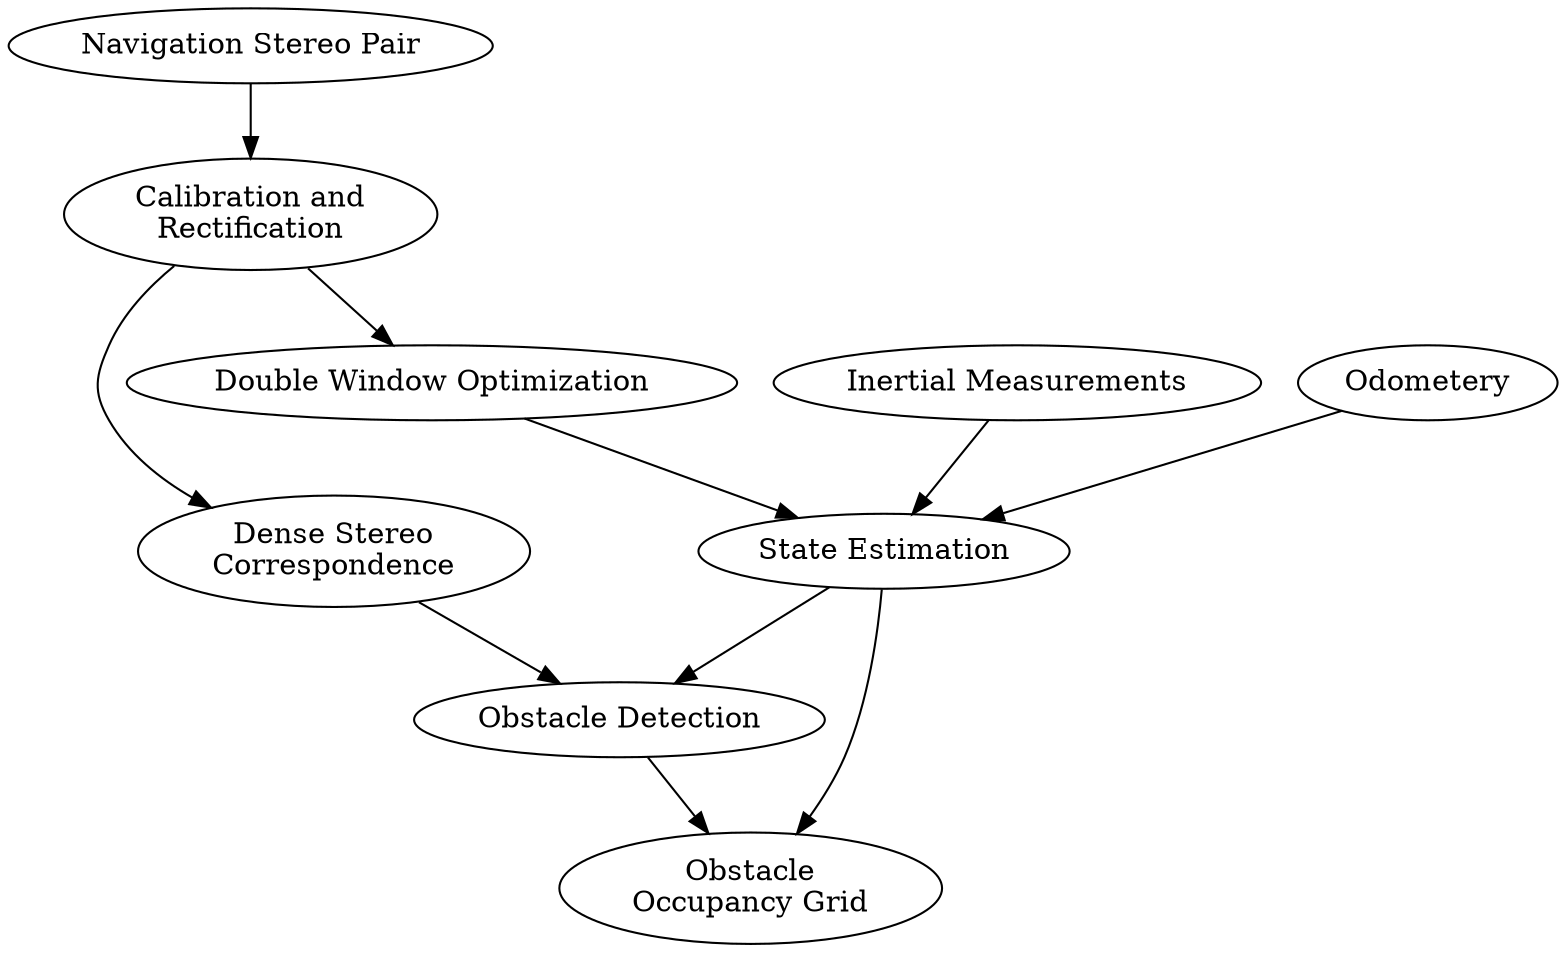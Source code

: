 digraph navigation {
    NP  [label="Navigation Stereo Pair"];
    RT  [label="Calibration and\nRectification"];
    DC  [label="Dense Stereo\nCorrespondence"];
    IN  [label="Inertial Measurements"];
    WO  [label="Odometery"];
    VO  [label="Double Window Optimization"];
    OD  [label="Obstacle Detection"];
    OOG [label="Obstacle\nOccupancy Grid"];
    EKF [label="State Estimation"];

    NP->RT;
    RT->DC;
    RT->VO;
    IN->EKF;
    WO->EKF;
    EKF->OOG;
    DC->OD;
    OD->OOG;
    VO->EKF;
    EKF->OD
}

digraph search {
    VO  [label="Visual Odometery and\nPose Estimation", style="dotted"];
    DC  [label="Dense Stereo\nCorrespondence", style="dotted"];
    SC  [label="Search Camera"];
    SP  [label="Pose and Calibration"];
    GP  [label="Ground Plane\nEstimation"];
    R0  [label="Starting Platform\nRecognizer"];
    R1  [label="Cached Sample\nRecognizer"];
    R2  [label="Tennis Ball\nRecognizer"];
    R3  [label="Yellow Rock\nRecognizer"];
    R4  [label="Hockey Puck\nRecognizer"];
    R5  [label="Small Colored Sphere\nRecognizer"];
    R6  [label="Rectilinear Mark\nRecognizer"];
    GOG [label="Goal\nOccupancy Grid"];

    SC->SP;
    VO->SP;
    VO->GP;
    DC->GP;
    GP->R0;
    GP->R1;
    GP->R2;
    GP->R3;
    GP->R4;
    GP->R5;
    GP->R6;
    SP->R0->GOG;
    SP->R1->GOG;
    SP->R2->GOG;
    SP->R3->GOG;
    SP->R4->GOG;
    SP->R5->GOG;
    SP->R6->GOG;

    R0->R4 [style=invisible];
    { rank="same" R0 R1 R2 R3}
    { rank="same" R4 R5 R6}
}

digraph navigation_planning {
    GOG [label="Goal\nOccupancy Grid", style="dotted"];
    OOG [label="Obstacle\nOccupancy Grid", style="dotted"];
    VO  [label="Visual Odometery and\nPose Estimation", style="dotted"];
    GS  [label="Goal Selector"];
    RP  [label="Route Planner"];

    GOG->GS;
    VO->GS;
    GS->RP;
    OOG->RP;
}

digraph manipulation {
    VO  [label="Visual Odometery and\nPose Estimation", style="dotted"];
    MSP [label="Manipulator Stereo Pair"];
    RT  [label="Calibration and\nRectification"];
    TT  [label="Target Tracking"];
    GS  [label="Goal Selector", style="dotted"];
    MP  [label="Manipulation Planner"];

    VO->RT;
    MSP->RT;
    RT->TT;
    GS->TT [label="Goal Position"];
    TT->MP;
}

digraph execution {
    ME  [label="Mission Executive"];
    SH  [label="System Health\nMonitor"];
    GS  [label="Goal Selector", style="dotted"];
    RP  [label="Route Planner", style="dotted"];
    MP  [label="Manipulation Planner", style="dotted"];
    RX  [label="Route Executor"];
    SC  [label="Servo Interface"];
    MX  [label="Manipulation Executor"];
    UI  [label="User Input\n(Pause Request)"];

    UI->ME;
    SH->ME;
    GS->ME [label="Selected Goal"];
    ME->GS [label="Goal Prioritization"];
    ME->RP [label="Plan Request"];
    ME->MP [label="Plan Request"];
    RP->RX;
    MP->MX;
    ME->RX [label="Execution Request"];
    ME->SC [label="Input Select"];
    ME->MX [label="Execution Request"];
    RX->SC;
    MX->SC;

    { rank="same" GS ME }
}

